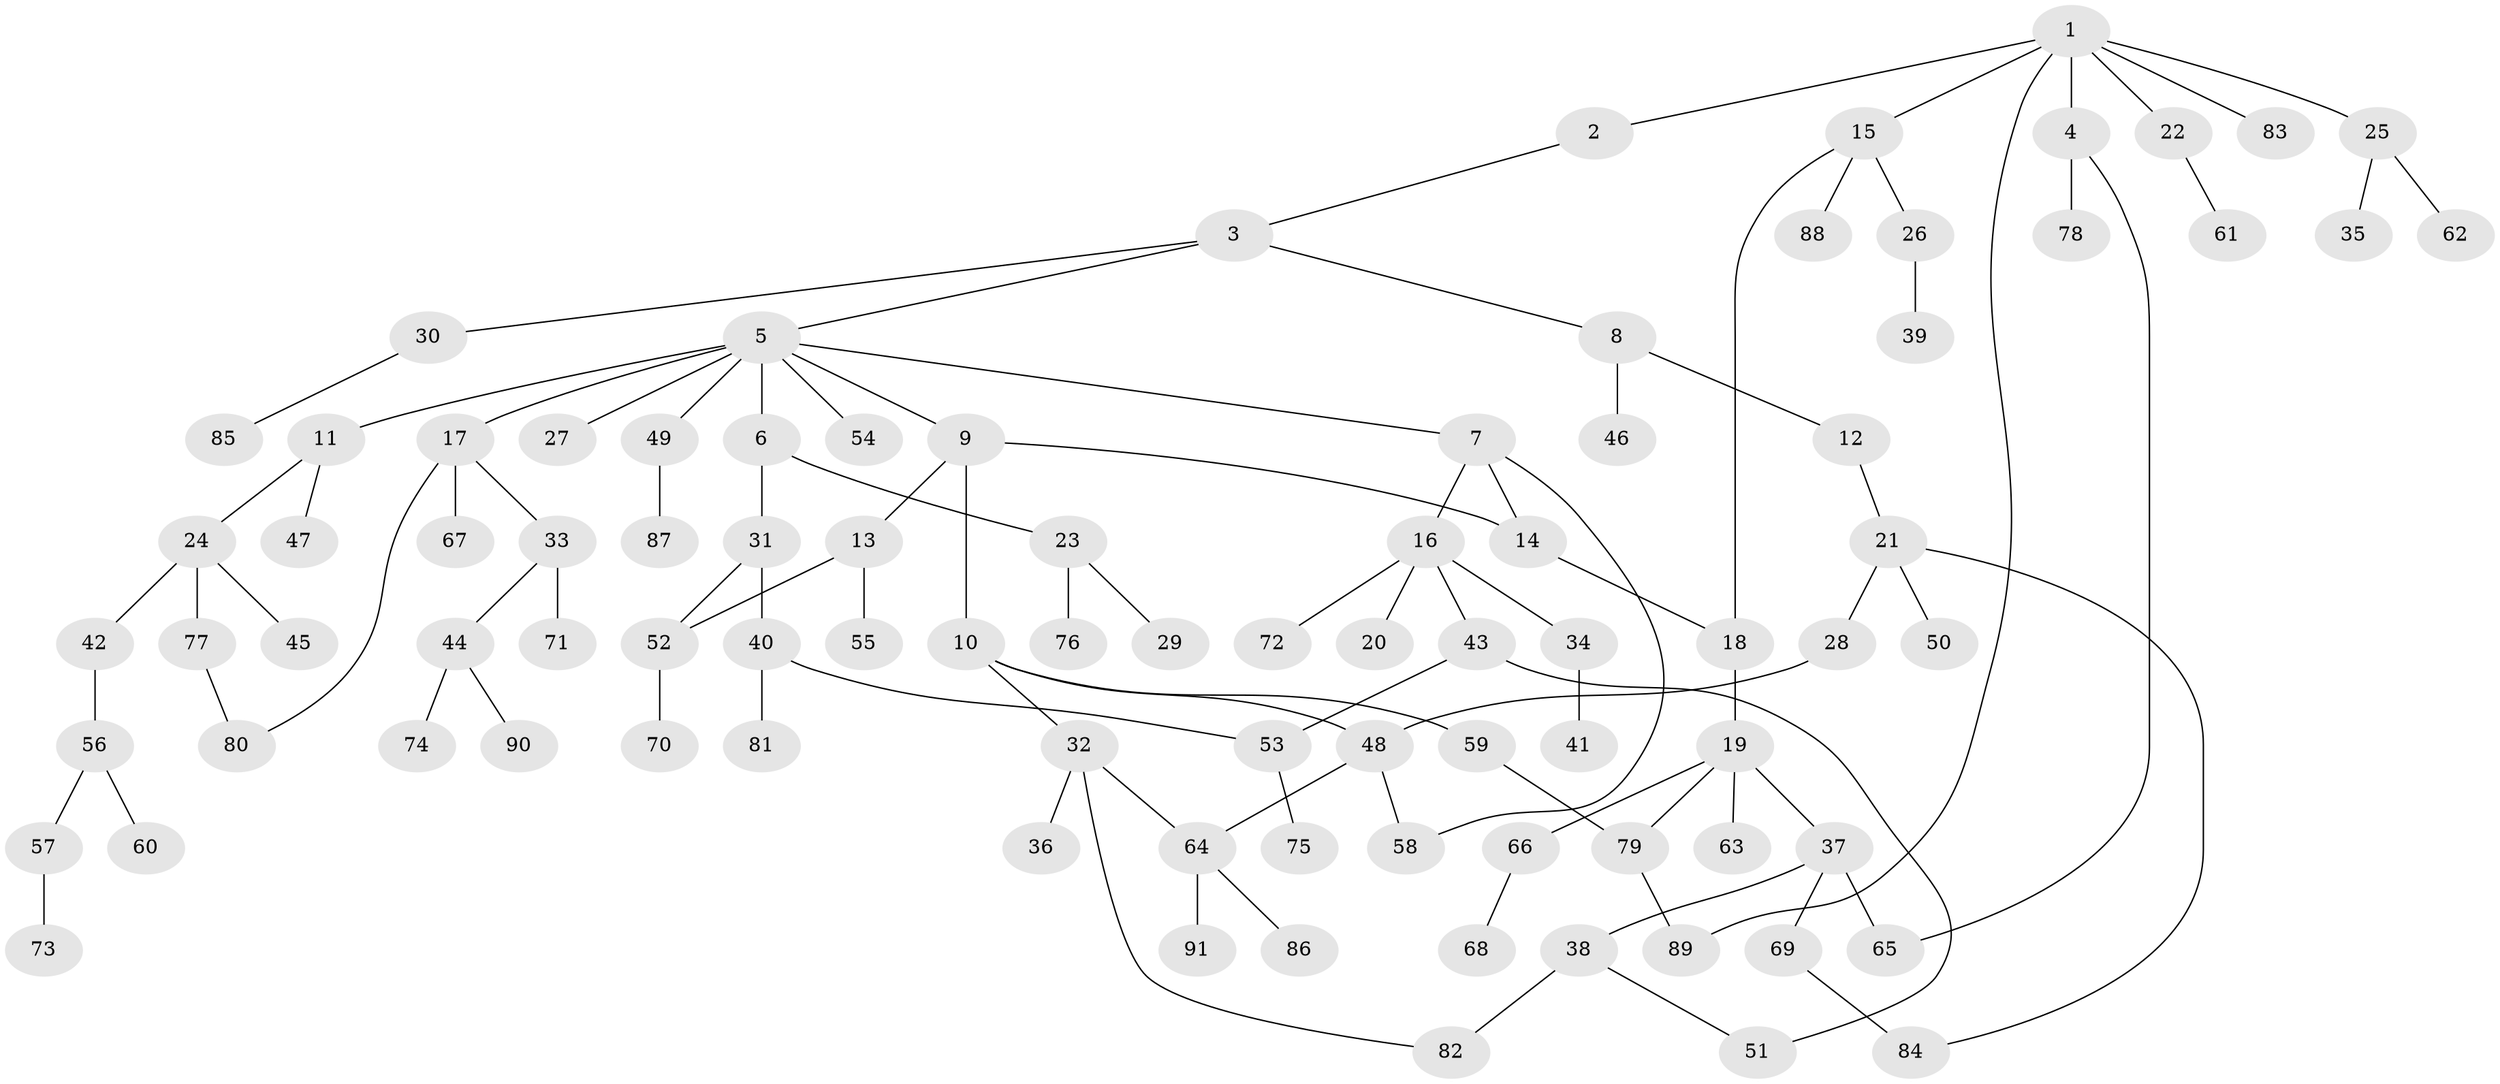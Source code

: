 // coarse degree distribution, {6: 0.018518518518518517, 4: 0.12962962962962962, 3: 0.16666666666666666, 10: 0.037037037037037035, 5: 0.037037037037037035, 2: 0.18518518518518517, 1: 0.42592592592592593}
// Generated by graph-tools (version 1.1) at 2025/16/03/04/25 18:16:59]
// undirected, 91 vertices, 104 edges
graph export_dot {
graph [start="1"]
  node [color=gray90,style=filled];
  1;
  2;
  3;
  4;
  5;
  6;
  7;
  8;
  9;
  10;
  11;
  12;
  13;
  14;
  15;
  16;
  17;
  18;
  19;
  20;
  21;
  22;
  23;
  24;
  25;
  26;
  27;
  28;
  29;
  30;
  31;
  32;
  33;
  34;
  35;
  36;
  37;
  38;
  39;
  40;
  41;
  42;
  43;
  44;
  45;
  46;
  47;
  48;
  49;
  50;
  51;
  52;
  53;
  54;
  55;
  56;
  57;
  58;
  59;
  60;
  61;
  62;
  63;
  64;
  65;
  66;
  67;
  68;
  69;
  70;
  71;
  72;
  73;
  74;
  75;
  76;
  77;
  78;
  79;
  80;
  81;
  82;
  83;
  84;
  85;
  86;
  87;
  88;
  89;
  90;
  91;
  1 -- 2;
  1 -- 4;
  1 -- 15;
  1 -- 22;
  1 -- 25;
  1 -- 83;
  1 -- 89;
  2 -- 3;
  3 -- 5;
  3 -- 8;
  3 -- 30;
  4 -- 65;
  4 -- 78;
  5 -- 6;
  5 -- 7;
  5 -- 9;
  5 -- 11;
  5 -- 17;
  5 -- 27;
  5 -- 49;
  5 -- 54;
  6 -- 23;
  6 -- 31;
  7 -- 14;
  7 -- 16;
  7 -- 58;
  8 -- 12;
  8 -- 46;
  9 -- 10;
  9 -- 13;
  9 -- 14;
  10 -- 32;
  10 -- 48;
  10 -- 59;
  11 -- 24;
  11 -- 47;
  12 -- 21;
  13 -- 55;
  13 -- 52;
  14 -- 18;
  15 -- 18;
  15 -- 26;
  15 -- 88;
  16 -- 20;
  16 -- 34;
  16 -- 43;
  16 -- 72;
  17 -- 33;
  17 -- 67;
  17 -- 80;
  18 -- 19;
  19 -- 37;
  19 -- 63;
  19 -- 66;
  19 -- 79;
  21 -- 28;
  21 -- 50;
  21 -- 84;
  22 -- 61;
  23 -- 29;
  23 -- 76;
  24 -- 42;
  24 -- 45;
  24 -- 77;
  25 -- 35;
  25 -- 62;
  26 -- 39;
  28 -- 48;
  30 -- 85;
  31 -- 40;
  31 -- 52;
  32 -- 36;
  32 -- 64;
  32 -- 82;
  33 -- 44;
  33 -- 71;
  34 -- 41;
  37 -- 38;
  37 -- 69;
  37 -- 65;
  38 -- 51;
  38 -- 82;
  40 -- 81;
  40 -- 53;
  42 -- 56;
  43 -- 53;
  43 -- 51;
  44 -- 74;
  44 -- 90;
  48 -- 58;
  48 -- 64;
  49 -- 87;
  52 -- 70;
  53 -- 75;
  56 -- 57;
  56 -- 60;
  57 -- 73;
  59 -- 79;
  64 -- 86;
  64 -- 91;
  66 -- 68;
  69 -- 84;
  77 -- 80;
  79 -- 89;
}
